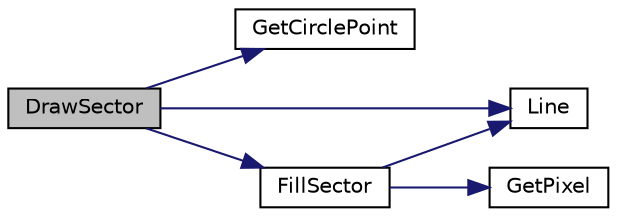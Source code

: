 digraph "DrawSector"
{
  edge [fontname="Helvetica",fontsize="10",labelfontname="Helvetica",labelfontsize="10"];
  node [fontname="Helvetica",fontsize="10",shape=record];
  rankdir="LR";
  Node1 [label="DrawSector",height=0.2,width=0.4,color="black", fillcolor="grey75", style="filled", fontcolor="black"];
  Node1 -> Node2 [color="midnightblue",fontsize="10",style="solid",fontname="Helvetica"];
  Node2 [label="GetCirclePoint",height=0.2,width=0.4,color="black", fillcolor="white", style="filled",URL="$_chart_8c.html#a19c73b3c6232530f7817521b4e280ca6"];
  Node1 -> Node3 [color="midnightblue",fontsize="10",style="solid",fontname="Helvetica"];
  Node3 [label="Line",height=0.2,width=0.4,color="black", fillcolor="white", style="filled",URL="$mchp_gfx_drv_8c.html#a757459f00bbfbd7d5721ab8373eab37e"];
  Node1 -> Node4 [color="midnightblue",fontsize="10",style="solid",fontname="Helvetica"];
  Node4 [label="FillSector",height=0.2,width=0.4,color="black", fillcolor="white", style="filled",URL="$_chart_8c.html#a89264747cc125838e7bb55e32e48ca64"];
  Node4 -> Node5 [color="midnightblue",fontsize="10",style="solid",fontname="Helvetica"];
  Node5 [label="GetPixel",height=0.2,width=0.4,color="black", fillcolor="white", style="filled",URL="$_custom_display_driver_8c.html#ac85b6a55c036824e50c6e7748b2152c5"];
  Node4 -> Node3 [color="midnightblue",fontsize="10",style="solid",fontname="Helvetica"];
}

